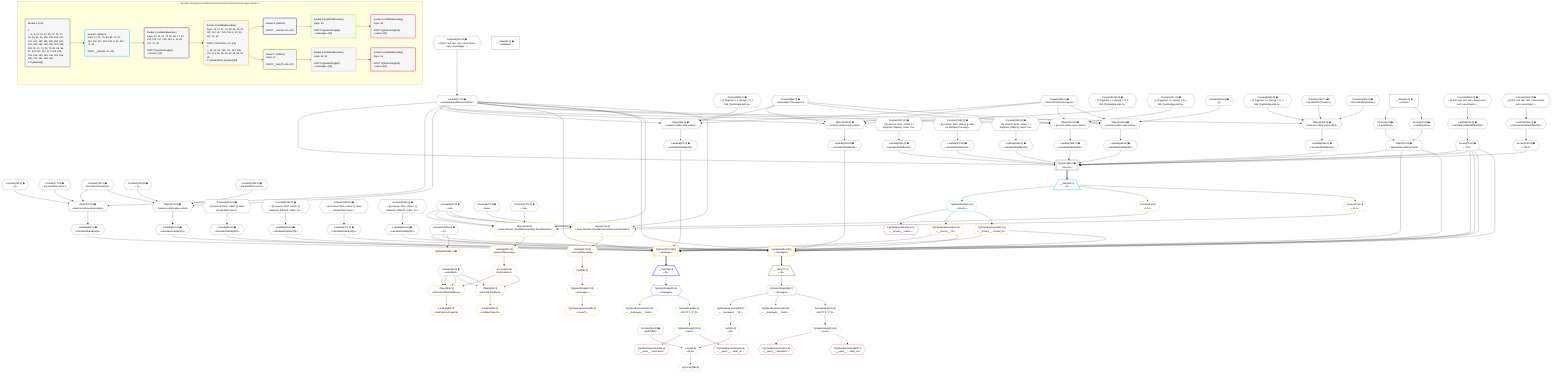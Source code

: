 %%{init: {'themeVariables': { 'fontSize': '12px'}}}%%
graph TD
    classDef path fill:#eee,stroke:#000,color:#000
    classDef plan fill:#fff,stroke-width:1px,color:#000
    classDef itemplan fill:#fff,stroke-width:2px,color:#000
    classDef unbatchedplan fill:#dff,stroke-width:1px,color:#000
    classDef sideeffectplan fill:#fcc,stroke-width:2px,color:#000
    classDef bucket fill:#f6f6f6,color:#000,stroke-width:2px,text-align:left


    %% plan dependencies
    PgSelect8[["PgSelect[8∈0] ➊<br />ᐸforumsᐳ"]]:::plan
    Object11{{"Object[11∈0] ➊<br />ᐸ{pgSettings,withPgClient}ᐳ"}}:::plan
    Access140{{"Access[140∈0] ➊<br />ᐸ139.0ᐳ"}}:::plan
    Lambda145{{"Lambda[145∈0] ➊<br />ᐸcalculateOrderBySQLᐳ"}}:::plan
    Lambda150{{"Lambda[150∈0] ➊<br />ᐸcalculateOrderBySQLᐳ"}}:::plan
    Access75{{"Access[75∈0] ➊<br />ᐸ74.0ᐳ"}}:::plan
    Lambda165{{"Lambda[165∈0] ➊<br />ᐸcalculateOrderBySQLᐳ"}}:::plan
    Lambda170{{"Lambda[170∈0] ➊<br />ᐸcalculateOrderBySQLᐳ"}}:::plan
    Lambda71{{"Lambda[71∈0] ➊<br />ᐸcalculateShouldReverseOrderᐳ"}}:::plan
    Lambda184{{"Lambda[184∈0] ➊<br />ᐸcalculateOrderBySQLᐳ"}}:::plan
    Lambda189{{"Lambda[189∈0] ➊<br />ᐸcalculateOrderBySQLᐳ"}}:::plan
    Object11 & Access140 & Lambda145 & Lambda150 & Access75 & Lambda165 & Lambda170 & Lambda71 & Access75 & Lambda184 & Lambda189 --> PgSelect8
    Object79{{"Object[79∈0] ➊<br />ᐸ{reverse,orders,alias,codec}ᐳ"}}:::plan
    Constant76{{"Constant[76∈0] ➊<br />ᐸ[]ᐳ"}}:::plan
    Constant77{{"Constant[77∈0] ➊<br />ᐸsql.identifier(”users”)ᐳ"}}:::plan
    Constant78{{"Constant[78∈0] ➊<br />ᐸRecordCodec(users)ᐳ"}}:::plan
    Lambda71 & Constant76 & Constant77 & Constant78 --> Object79
    Object96{{"Object[96∈0] ➊<br />ᐸ{reverse,orders,alias,codec}ᐳ"}}:::plan
    Constant93{{"Constant[93∈0] ➊<br />ᐸ[ { fragment: { n: [Array], f: 0, c: 266, [Symbol(pg-sql2-tyᐳ"}}:::plan
    Constant94{{"Constant[94∈0] ➊<br />ᐸsql.identifier(”messages”)ᐳ"}}:::plan
    Constant95{{"Constant[95∈0] ➊<br />ᐸRecordCodec(messages)ᐳ"}}:::plan
    Lambda71 & Constant93 & Constant94 & Constant95 --> Object96
    Object111{{"Object[111∈0] ➊<br />ᐸ{reverse,orders,alias,codec}ᐳ"}}:::plan
    Constant108{{"Constant[108∈0] ➊<br />ᐸ[]ᐳ"}}:::plan
    Constant109{{"Constant[109∈0] ➊<br />ᐸsql.identifier(”users”)ᐳ"}}:::plan
    Lambda71 & Constant108 & Constant109 & Constant78 --> Object111
    Object128{{"Object[128∈0] ➊<br />ᐸ{reverse,orders,alias,codec}ᐳ"}}:::plan
    Constant125{{"Constant[125∈0] ➊<br />ᐸ[ { fragment: { n: [Array], f: 0, c: 266, [Symbol(pg-sql2-tyᐳ"}}:::plan
    Lambda71 & Constant125 & Constant94 & Constant95 --> Object128
    Object144{{"Object[144∈0] ➊<br />ᐸ{reverse,orders,alias,codec}ᐳ"}}:::plan
    Constant141{{"Constant[141∈0] ➊<br />ᐸ[ { fragment: { n: [Array], f: 0, c: 266, [Symbol(pg-sql2-tyᐳ"}}:::plan
    Lambda71 & Constant141 & Constant94 & Constant95 --> Object144
    Object164{{"Object[164∈0] ➊<br />ᐸ{reverse,orders,alias,codec}ᐳ"}}:::plan
    Constant161{{"Constant[161∈0] ➊<br />ᐸ[]ᐳ"}}:::plan
    Lambda71 & Constant161 & Constant94 & Constant95 --> Object164
    Object183{{"Object[183∈0] ➊<br />ᐸ{reverse,orders,alias,codec}ᐳ"}}:::plan
    Constant180{{"Constant[180∈0] ➊<br />ᐸ[ { fragment: { n: [Array], f: 0, c: 266, [Symbol(pg-sql2-tyᐳ"}}:::plan
    Constant181{{"Constant[181∈0] ➊<br />ᐸsql.identifier(”forums”)ᐳ"}}:::plan
    Constant182{{"Constant[182∈0] ➊<br />ᐸRecordCodec(forums)ᐳ"}}:::plan
    Lambda71 & Constant180 & Constant181 & Constant182 --> Object183
    Access9{{"Access[9∈0] ➊<br />ᐸ2.pgSettingsᐳ"}}:::plan
    Access10{{"Access[10∈0] ➊<br />ᐸ2.withPgClientᐳ"}}:::plan
    Access9 & Access10 --> Object11
    __Value2["__Value[2∈0] ➊<br />ᐸcontextᐳ"]:::plan
    __Value2 --> Access9
    __Value2 --> Access10
    Constant190{{"Constant[190∈0] ➊<br />ᐸ§{ first: null, last: null, cursorLower: null, cursorUpper: ᐳ"}}:::plan
    Constant190 --> Lambda71
    Lambda74{{"Lambda[74∈0] ➊<br />ᐸcalculateLimitAndOffsetSQLᐳ"}}:::plan
    Constant191{{"Constant[191∈0] ➊<br />ᐸ§{ first: null, last: null, cursorLower: null, cursorUpper: ᐳ"}}:::plan
    Constant191 --> Lambda74
    Lambda74 --> Access75
    Lambda80{{"Lambda[80∈0] ➊<br />ᐸcalculateOrderBySQLᐳ"}}:::plan
    Object79 --> Lambda80
    Lambda85{{"Lambda[85∈0] ➊<br />ᐸcalculateOrderBySQLᐳ"}}:::plan
    Constant193{{"Constant[193∈0] ➊<br />ᐸ§{ reverse: false, orders: [], alias: sql.identifier(”users”ᐳ"}}:::plan
    Constant193 --> Lambda85
    Lambda97{{"Lambda[97∈0] ➊<br />ᐸcalculateOrderBySQLᐳ"}}:::plan
    Object96 --> Lambda97
    Lambda102{{"Lambda[102∈0] ➊<br />ᐸcalculateOrderBySQLᐳ"}}:::plan
    Constant194{{"Constant[194∈0] ➊<br />ᐸ§{ reverse: false, orders: [ { fragment: [Object], codec: Coᐳ"}}:::plan
    Constant194 --> Lambda102
    Lambda112{{"Lambda[112∈0] ➊<br />ᐸcalculateOrderBySQLᐳ"}}:::plan
    Object111 --> Lambda112
    Lambda117{{"Lambda[117∈0] ➊<br />ᐸcalculateOrderBySQLᐳ"}}:::plan
    Constant195{{"Constant[195∈0] ➊<br />ᐸ§{ reverse: false, orders: [], alias: sql.identifier(”users”ᐳ"}}:::plan
    Constant195 --> Lambda117
    Lambda129{{"Lambda[129∈0] ➊<br />ᐸcalculateOrderBySQLᐳ"}}:::plan
    Object128 --> Lambda129
    Lambda134{{"Lambda[134∈0] ➊<br />ᐸcalculateOrderBySQLᐳ"}}:::plan
    Constant196{{"Constant[196∈0] ➊<br />ᐸ§{ reverse: false, orders: [ { fragment: [Object], codec: Coᐳ"}}:::plan
    Constant196 --> Lambda134
    Lambda139{{"Lambda[139∈0] ➊<br />ᐸcalculateLimitAndOffsetSQLᐳ"}}:::plan
    Constant192{{"Constant[192∈0] ➊<br />ᐸ§{ first: null, last: null, cursorLower: null, cursorUpper: ᐳ"}}:::plan
    Constant192 --> Lambda139
    Lambda139 --> Access140
    Object144 --> Lambda145
    Constant197{{"Constant[197∈0] ➊<br />ᐸ§{ reverse: false, orders: [ { fragment: [Object], codec: Coᐳ"}}:::plan
    Constant197 --> Lambda150
    Object164 --> Lambda165
    Constant198{{"Constant[198∈0] ➊<br />ᐸ§{ reverse: false, orders: [], alias: sql.identifier(”messagᐳ"}}:::plan
    Constant198 --> Lambda170
    Object183 --> Lambda184
    Constant199{{"Constant[199∈0] ➊<br />ᐸ§{ reverse: false, orders: [ { fragment: [Object], codec: Coᐳ"}}:::plan
    Constant199 --> Lambda189
    __Value4["__Value[4∈0] ➊<br />ᐸrootValueᐳ"]:::plan
    Constant6{{"Constant[6∈0] ➊<br />ᐸundefinedᐳ"}}:::plan
    Connection21{{"Connection[21∈0] ➊<br />ᐸ17ᐳ"}}:::plan
    Constant42{{"Constant[42∈0] ➊<br />ᐸ[HIDDEN]ᐳ"}}:::plan
    Constant69{{"Constant[69∈0] ➊<br />ᐸnullᐳ"}}:::plan
    Constant72{{"Constant[72∈0] ➊<br />ᐸfalseᐳ"}}:::plan
    Constant137{{"Constant[137∈0] ➊<br />ᐸtrueᐳ"}}:::plan
    __Item12[/"__Item[12∈1]<br />ᐸ8ᐳ"\]:::itemplan
    PgSelect8 ==> __Item12
    PgSelectSingle13{{"PgSelectSingle[13∈1]<br />ᐸforumsᐳ"}}:::plan
    __Item12 --> PgSelectSingle13
    PgClassExpression14{{"PgClassExpression[14∈2]<br />ᐸ__forums__.”name”ᐳ"}}:::plan
    PgSelectSingle13 --> PgClassExpression14
    PgSelect23[["PgSelect[23∈3@s]<br />ᐸmessagesᐳ"]]:::plan
    PgClassExpression16{{"PgClassExpression[16∈3]<br />ᐸ__forums__.”id”ᐳ"}}:::plan
    PgClassExpression22{{"PgClassExpression[22∈3]<br />ᐸ__forums__...chived_at”ᐳ"}}:::plan
    Object11 & PgClassExpression16 & PgClassExpression22 & Connection21 & Access75 & Lambda80 & Lambda85 & Lambda71 & Access75 & Lambda97 & Lambda102 --> PgSelect23
    PgSelect36[["PgSelect[36∈3@s]<br />ᐸmessagesᐳ"]]:::plan
    Object11 & PgClassExpression16 & PgClassExpression22 & Connection21 & Access75 & Lambda112 & Lambda117 & Lambda71 & Access75 & Lambda129 & Lambda134 --> PgSelect36
    Object154{{"Object[154∈3]<br />ᐸ{rows,first,last,shouldReverseOrder,fetchOneExtra}ᐳ"}}:::plan
    Access152{{"Access[152∈3]<br />ᐸ12.1ᐳ"}}:::plan
    Access152 & Constant69 & Constant69 & Lambda71 & Constant137 --> Object154
    Object173{{"Object[173∈3]<br />ᐸ{rows,first,last,shouldReverseOrder,fetchOneExtra}ᐳ"}}:::plan
    Access171{{"Access[171∈3]<br />ᐸ12.2ᐳ"}}:::plan
    Access171 & Constant69 & Constant69 & Lambda71 & Constant72 --> Object173
    Object63{{"Object[63∈3]<br />ᐸ{first,last,offset,hasMore}ᐳ"}}:::plan
    Access58{{"Access[58∈3]<br />ᐸ155.hasMoreᐳ"}}:::plan
    Constant6 & Constant6 & Constant6 & Access58 --> Object63
    Object59{{"Object[59∈3]<br />ᐸ{first,last,hasMore}ᐳ"}}:::plan
    Constant6 & Constant6 & Access58 --> Object59
    PgSelectSingle13 --> PgClassExpression16
    PgSelectSingle13 --> PgClassExpression22
    PgPageInfo55{{"PgPageInfo[55∈3] ➊"}}:::plan
    Connection21 --> PgPageInfo55
    Lambda155{{"Lambda[155∈3]<br />ᐸreverseIfNecessaryᐳ"}}:::plan
    Lambda155 --> Access58
    Lambda60{{"Lambda[60∈3]<br />ᐸhasNextPageCbᐳ"}}:::plan
    Object59 --> Lambda60
    Lambda64{{"Lambda[64∈3]<br />ᐸhasPreviousPageCbᐳ"}}:::plan
    Object63 --> Lambda64
    First66{{"First[66∈3]"}}:::plan
    Lambda174{{"Lambda[174∈3]<br />ᐸreverseIfNecessaryᐳ"}}:::plan
    Lambda174 --> First66
    PgSelectSingle67{{"PgSelectSingle[67∈3]<br />ᐸmessagesᐳ"}}:::plan
    First66 --> PgSelectSingle67
    PgClassExpression68{{"PgClassExpression[68∈3]<br />ᐸcount(*)ᐳ"}}:::plan
    PgSelectSingle67 --> PgClassExpression68
    __Item12 --> Access152
    Object154 --> Lambda155
    __Item12 --> Access171
    Object173 --> Lambda174
    __Item24[/"__Item[24∈4]<br />ᐸ23ᐳ"\]:::itemplan
    PgSelect23 ==> __Item24
    PgSelectSingle25{{"PgSelectSingle[25∈4]<br />ᐸmessagesᐳ"}}:::plan
    __Item24 --> PgSelectSingle25
    PgClassExpression26{{"PgClassExpression[26∈5]<br />ᐸ__messages__.”body”ᐳ"}}:::plan
    PgSelectSingle25 --> PgClassExpression26
    PgSelectSingle33{{"PgSelectSingle[33∈5]<br />ᐸusersᐳ"}}:::plan
    RemapKeys86{{"RemapKeys[86∈5]<br />ᐸ25:{”0”:1,”1”:2}ᐳ"}}:::plan
    RemapKeys86 --> PgSelectSingle33
    PgSelectSingle25 --> RemapKeys86
    PgClassExpression34{{"PgClassExpression[34∈6]<br />ᐸ__users__.”username”ᐳ"}}:::plan
    PgSelectSingle33 --> PgClassExpression34
    PgClassExpression35{{"PgClassExpression[35∈6]<br />ᐸ__users__....vatar_url”ᐳ"}}:::plan
    PgSelectSingle33 --> PgClassExpression35
    __Item37[/"__Item[37∈7]<br />ᐸ36ᐳ"\]:::itemplan
    PgSelect36 ==> __Item37
    PgSelectSingle38{{"PgSelectSingle[38∈7]<br />ᐸmessagesᐳ"}}:::plan
    __Item37 --> PgSelectSingle38
    List43{{"List[43∈8]<br />ᐸ42,41ᐳ"}}:::plan
    List41{{"List[41∈8]<br />ᐸ40ᐳ"}}:::plan
    Constant42 & List41 --> List43
    PgCursor39{{"PgCursor[39∈8]"}}:::plan
    List43 --> PgCursor39
    PgClassExpression40{{"PgClassExpression[40∈8]<br />ᐸ__messages__.”id”ᐳ"}}:::plan
    PgSelectSingle38 --> PgClassExpression40
    PgClassExpression40 --> List41
    PgClassExpression44{{"PgClassExpression[44∈8]<br />ᐸ__messages__.”body”ᐳ"}}:::plan
    PgSelectSingle38 --> PgClassExpression44
    PgSelectSingle51{{"PgSelectSingle[51∈8]<br />ᐸusersᐳ"}}:::plan
    RemapKeys118{{"RemapKeys[118∈8]<br />ᐸ38:{”0”:2,”1”:3}ᐳ"}}:::plan
    RemapKeys118 --> PgSelectSingle51
    PgSelectSingle38 --> RemapKeys118
    PgClassExpression52{{"PgClassExpression[52∈9]<br />ᐸ__users__.”username”ᐳ"}}:::plan
    PgSelectSingle51 --> PgClassExpression52
    PgClassExpression53{{"PgClassExpression[53∈9]<br />ᐸ__users__....vatar_url”ᐳ"}}:::plan
    PgSelectSingle51 --> PgClassExpression53

    %% define steps

    subgraph "Buckets for queries/conditions/archived-forum-inherited-messages.stream-2"
    Bucket0("Bucket 0 (root)<br /><br />1: <br />ᐳ: 6, 9, 10, 21, 42, 69, 72, 76, 77, 78, 93, 94, 95, 108, 109, 125, 137, 141, 161, 180, 181, 182, 190, 191, 192, 193, 194, 195, 196, 197, 198, 199, 11, 71, 74, 75, 79, 80, 85, 96, 97, 102, 111, 112, 117, 128, 129, 134, 139, 140, 144, 145, 150, 164, 165, 170, 183, 184, 189<br />2: PgSelect[8]"):::bucket
    classDef bucket0 stroke:#696969
    class Bucket0,__Value2,__Value4,Constant6,PgSelect8,Access9,Access10,Object11,Connection21,Constant42,Constant69,Lambda71,Constant72,Lambda74,Access75,Constant76,Constant77,Constant78,Object79,Lambda80,Lambda85,Constant93,Constant94,Constant95,Object96,Lambda97,Lambda102,Constant108,Constant109,Object111,Lambda112,Lambda117,Constant125,Object128,Lambda129,Lambda134,Constant137,Lambda139,Access140,Constant141,Object144,Lambda145,Lambda150,Constant161,Object164,Lambda165,Lambda170,Constant180,Constant181,Constant182,Object183,Lambda184,Lambda189,Constant190,Constant191,Constant192,Constant193,Constant194,Constant195,Constant196,Constant197,Constant198,Constant199 bucket0
    Bucket1("Bucket 1 (listItem)<br />Deps: 11, 21, 75, 80, 85, 71, 97, 102, 112, 117, 129, 134, 6, 69, 137, 72, 42<br /><br />ROOT __Item{1}ᐸ8ᐳ[12]"):::bucket
    classDef bucket1 stroke:#00bfff
    class Bucket1,__Item12,PgSelectSingle13 bucket1
    Bucket2("Bucket 2 (nullableBoundary)<br />Deps: 13, 11, 21, 75, 80, 85, 71, 97, 102, 112, 117, 129, 134, 6, 12, 69, 137, 72, 42<br /><br />ROOT PgSelectSingle{1}ᐸforumsᐳ[13]"):::bucket
    classDef bucket2 stroke:#7f007f
    class Bucket2,PgClassExpression14 bucket2
    Bucket3("Bucket 3 (nullableBoundary)<br />Deps: 13, 11, 21, 75, 80, 85, 71, 97, 102, 112, 117, 129, 134, 6, 12, 69, 137, 72, 42<br /><br />ROOT Connectionᐸ17ᐳ[21]<br />1: <br />ᐳ: 16, 22, 55, 152, 171, 154, 155, 173, 174, 58, 59, 60, 63, 64, 66, 67, 68<br />2: PgSelect[23], PgSelect[36]"):::bucket
    classDef bucket3 stroke:#ffa500
    class Bucket3,PgClassExpression16,PgClassExpression22,PgSelect23,PgSelect36,PgPageInfo55,Access58,Object59,Lambda60,Object63,Lambda64,First66,PgSelectSingle67,PgClassExpression68,Access152,Object154,Lambda155,Access171,Object173,Lambda174 bucket3
    Bucket4("Bucket 4 (listItem)<br /><br />ROOT __Item{4}ᐸ23ᐳ[24]"):::bucket
    classDef bucket4 stroke:#0000ff
    class Bucket4,__Item24,PgSelectSingle25 bucket4
    Bucket5("Bucket 5 (nullableBoundary)<br />Deps: 25<br /><br />ROOT PgSelectSingle{4}ᐸmessagesᐳ[25]"):::bucket
    classDef bucket5 stroke:#7fff00
    class Bucket5,PgClassExpression26,PgSelectSingle33,RemapKeys86 bucket5
    Bucket6("Bucket 6 (nullableBoundary)<br />Deps: 33<br /><br />ROOT PgSelectSingle{5}ᐸusersᐳ[33]"):::bucket
    classDef bucket6 stroke:#ff1493
    class Bucket6,PgClassExpression34,PgClassExpression35 bucket6
    Bucket7("Bucket 7 (listItem)<br />Deps: 42<br /><br />ROOT __Item{7}ᐸ36ᐳ[37]"):::bucket
    classDef bucket7 stroke:#808000
    class Bucket7,__Item37,PgSelectSingle38 bucket7
    Bucket8("Bucket 8 (nullableBoundary)<br />Deps: 38, 42<br /><br />ROOT PgSelectSingle{7}ᐸmessagesᐳ[38]"):::bucket
    classDef bucket8 stroke:#dda0dd
    class Bucket8,PgCursor39,PgClassExpression40,List41,List43,PgClassExpression44,PgSelectSingle51,RemapKeys118 bucket8
    Bucket9("Bucket 9 (nullableBoundary)<br />Deps: 51<br /><br />ROOT PgSelectSingle{8}ᐸusersᐳ[51]"):::bucket
    classDef bucket9 stroke:#ff0000
    class Bucket9,PgClassExpression52,PgClassExpression53 bucket9
    Bucket0 --> Bucket1
    Bucket1 --> Bucket2
    Bucket2 --> Bucket3
    Bucket3 --> Bucket4 & Bucket7
    Bucket4 --> Bucket5
    Bucket5 --> Bucket6
    Bucket7 --> Bucket8
    Bucket8 --> Bucket9
    end
